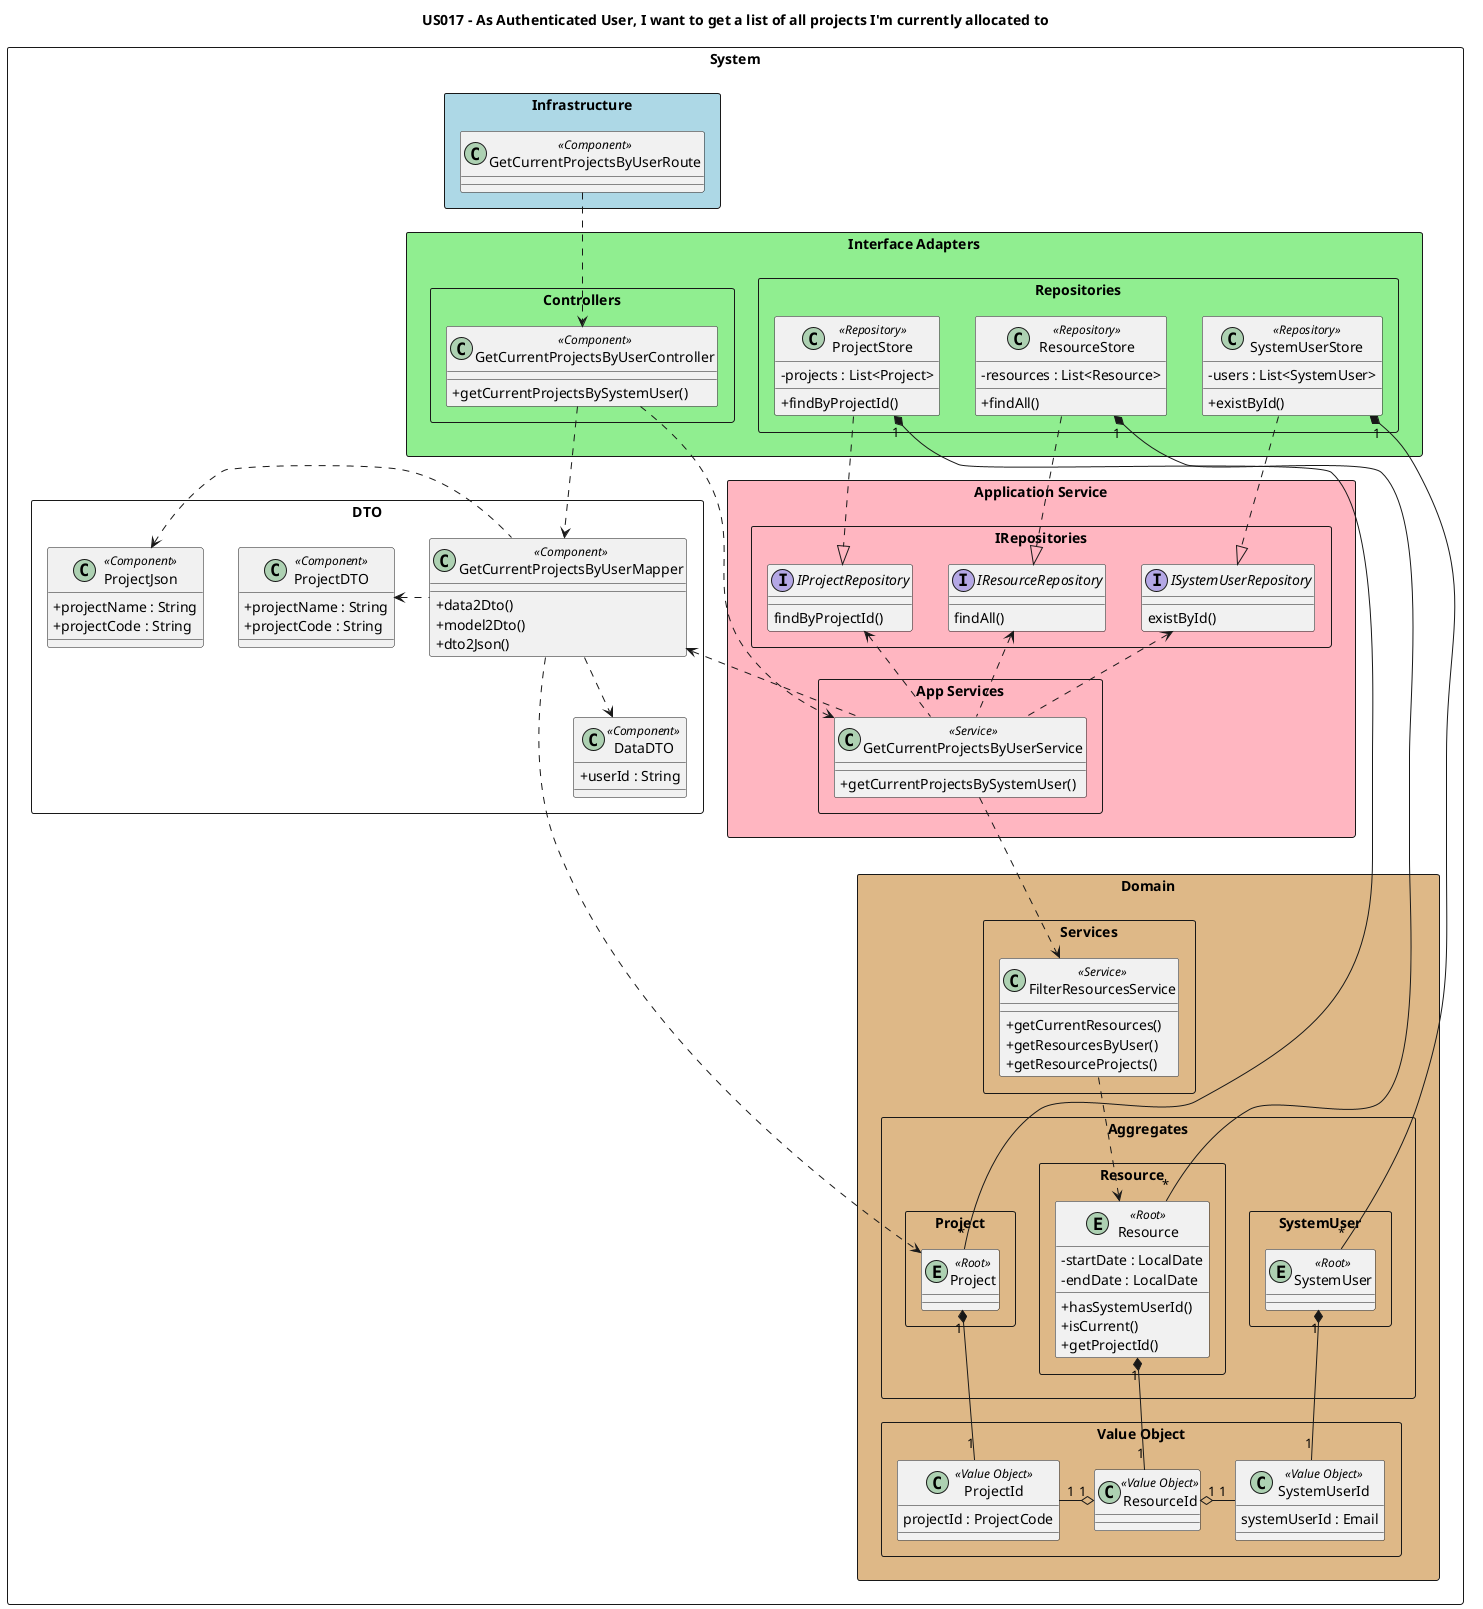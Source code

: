 @startuml
'https://plantuml.com/class-diagram

title US017 - As Authenticated User, I want to get a list of all projects I'm currently allocated to

skinparam classAttributeIconSize 0

package "System" <<Rectangle>> {

package "Infrastructure" <<Rectangle>> #lightblue  {
class "GetCurrentProjectsByUserRoute" as route << Component >>
}

package "Interface Adapters" <<Rectangle>> #lightgreen {
package "Controllers" <<rectangle>>{
class "GetCurrentProjectsByUserController" as ctrl << Component >> {
+getCurrentProjectsBySystemUser()
}
}
package "Repositories" <<rectangle>>{
class "SystemUserStore" as userStore << Repository >> {
-users : List<SystemUser>
+existById()
}
class "ResourceStore" as resStore << Repository >> {
-resources : List<Resource>
+findAll()
}
class "ProjectStore" as projStore << Repository >> {
-projects : List<Project>
+findByProjectId()
}
}
}

package "Application Service" <<Rectangle>> #lightpink{
package "App Services" <<rectangle>>{
class "GetCurrentProjectsByUserService" as srv << Service >> {
+getCurrentProjectsBySystemUser()
}
}
package "IRepositories" <<rectangle>>{
interface "ISystemUserRepository" as userRepo{
existById()
}
interface "IResourceRepository" as resRepo{
findAll()
}
interface "IProjectRepository" as projRepo{
findByProjectId()
}
}
}

package "Domain" <<Rectangle>> #burlywood{
package "Services" <<Rectangle>>{
class "FilterResourcesService" as dsrv <<Service>>{
+getCurrentResources()
+getResourcesByUser()
+getResourceProjects()
}
}
package "Aggregates" <<rectangle>>{
package "SystemUser" <<Rectangle>>{
entity "SystemUser" as user << Root >> {

}
}
package "Resource" <<Rectangle>>{
entity "Resource" as res << Root >>{
-startDate : LocalDate
-endDate : LocalDate
+hasSystemUserId()
+isCurrent()
+getProjectId()
}
}
package "Project" <<Rectangle>>{
entity "Project" as proj << Root >>
}
}
package "Value Object" <<rectangle>>{
class "SystemUserId" as uId << Value Object >> {
systemUserId : Email
}
class "ResourceId" as rId << Value Object >>
class "ProjectId" as pId << Value Object >>{
projectId : ProjectCode
}
}
}

package "DTO" <<rectangle>>{
class "GetCurrentProjectsByUserMapper" as map <<Component>> {
+ data2Dto()
+ model2Dto()
+ dto2Json()
}
class "DataDTO" as dataDto <<Component>>{
+ userId : String
}
class "ProjectDTO" as dto <<Component>>{
+ projectName : String
+ projectCode : String
}

class "ProjectJson" as json <<Component>>{
+ projectName : String
+ projectCode : String
}
}
}

route .d.> ctrl
ctrl .d..> srv
srv .u.> userRepo
srv .u.> resRepo
srv .u.> projRepo
srv ...> dsrv
userRepo <|.u. userStore
resRepo <|.u. resStore
projRepo <|.u. projStore
userStore "1"*----"*" user
resStore "1"*----"*" res
projStore "1"*----"*" proj
dsrv ..> res
user "1"*-d-"1" uId
res "1"*-d-"1" rId
proj "1"*-d-"1" pId
rId "1" o- "1" pId
rId "1" o- "1" uId
ctrl .d.> map
srv .u.> map
map .l.> dto
map .l.> json
map ..> proj
map ..> dataDto

@enduml